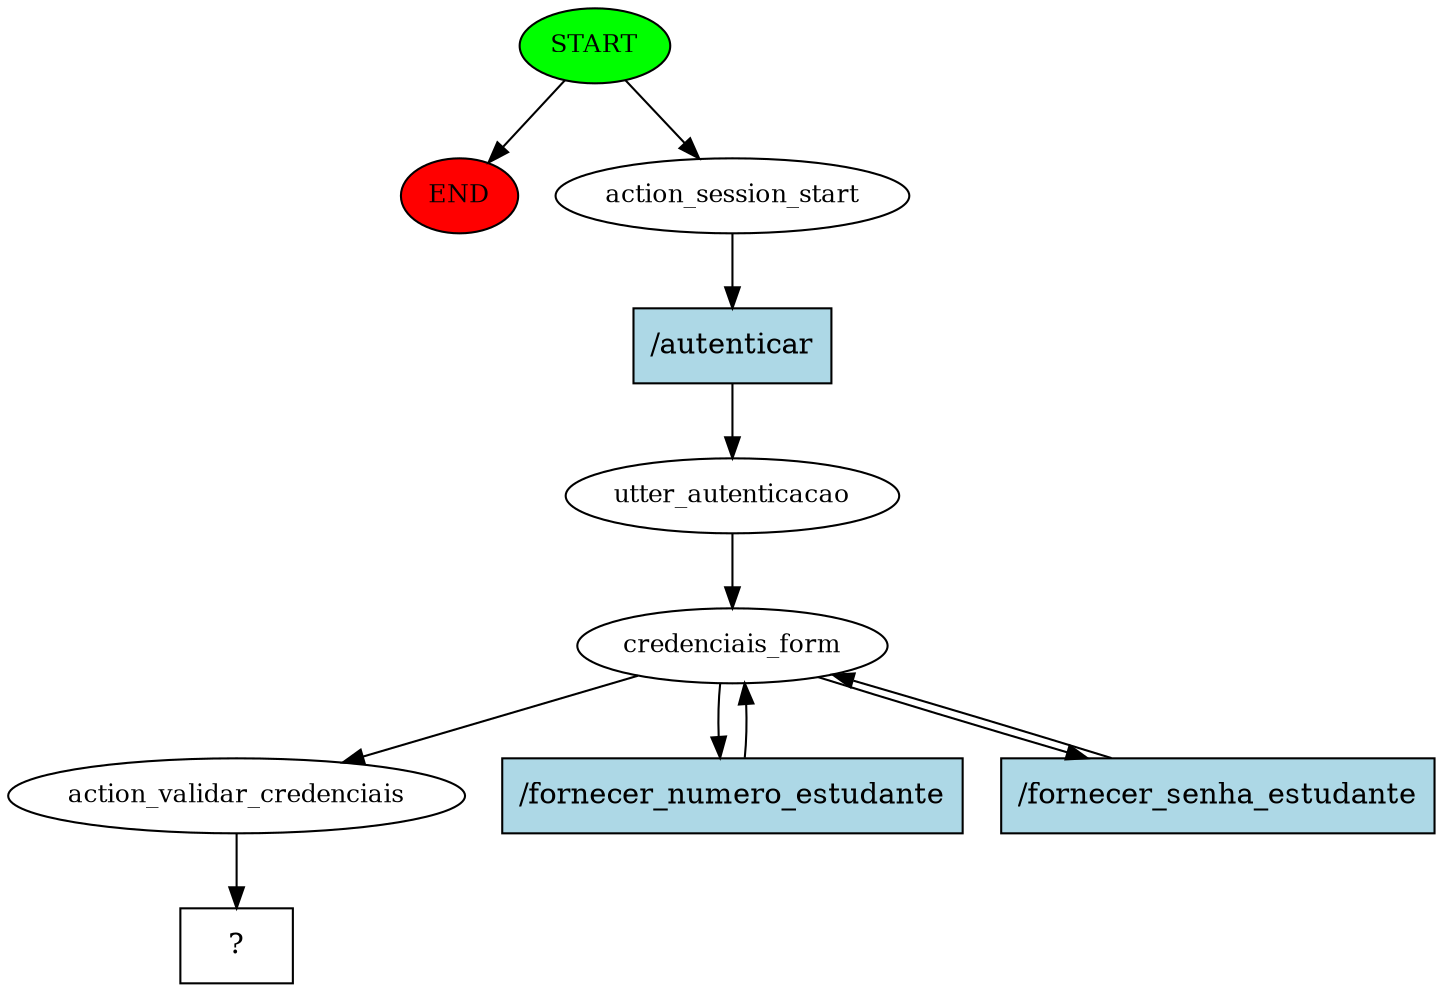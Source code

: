 digraph  {
0 [class="start active", fillcolor=green, fontsize=12, label=START, style=filled];
"-1" [class=end, fillcolor=red, fontsize=12, label=END, style=filled];
1 [class=active, fontsize=12, label=action_session_start];
2 [class=active, fontsize=12, label=utter_autenticacao];
3 [class=active, fontsize=12, label=credenciais_form];
6 [class=active, fontsize=12, label=action_validar_credenciais];
7 [class="intent dashed active", label="  ?  ", shape=rect];
8 [class="intent active", fillcolor=lightblue, label="/autenticar", shape=rect, style=filled];
9 [class="intent active", fillcolor=lightblue, label="/fornecer_numero_estudante", shape=rect, style=filled];
10 [class="intent active", fillcolor=lightblue, label="/fornecer_senha_estudante", shape=rect, style=filled];
0 -> "-1"  [class="", key=NONE, label=""];
0 -> 1  [class=active, key=NONE, label=""];
1 -> 8  [class=active, key=0];
2 -> 3  [class=active, key=NONE, label=""];
3 -> 6  [class=active, key=NONE, label=""];
3 -> 9  [class=active, key=0];
3 -> 10  [class=active, key=0];
6 -> 7  [class=active, key=NONE, label=""];
8 -> 2  [class=active, key=0];
9 -> 3  [class=active, key=0];
10 -> 3  [class=active, key=0];
}
